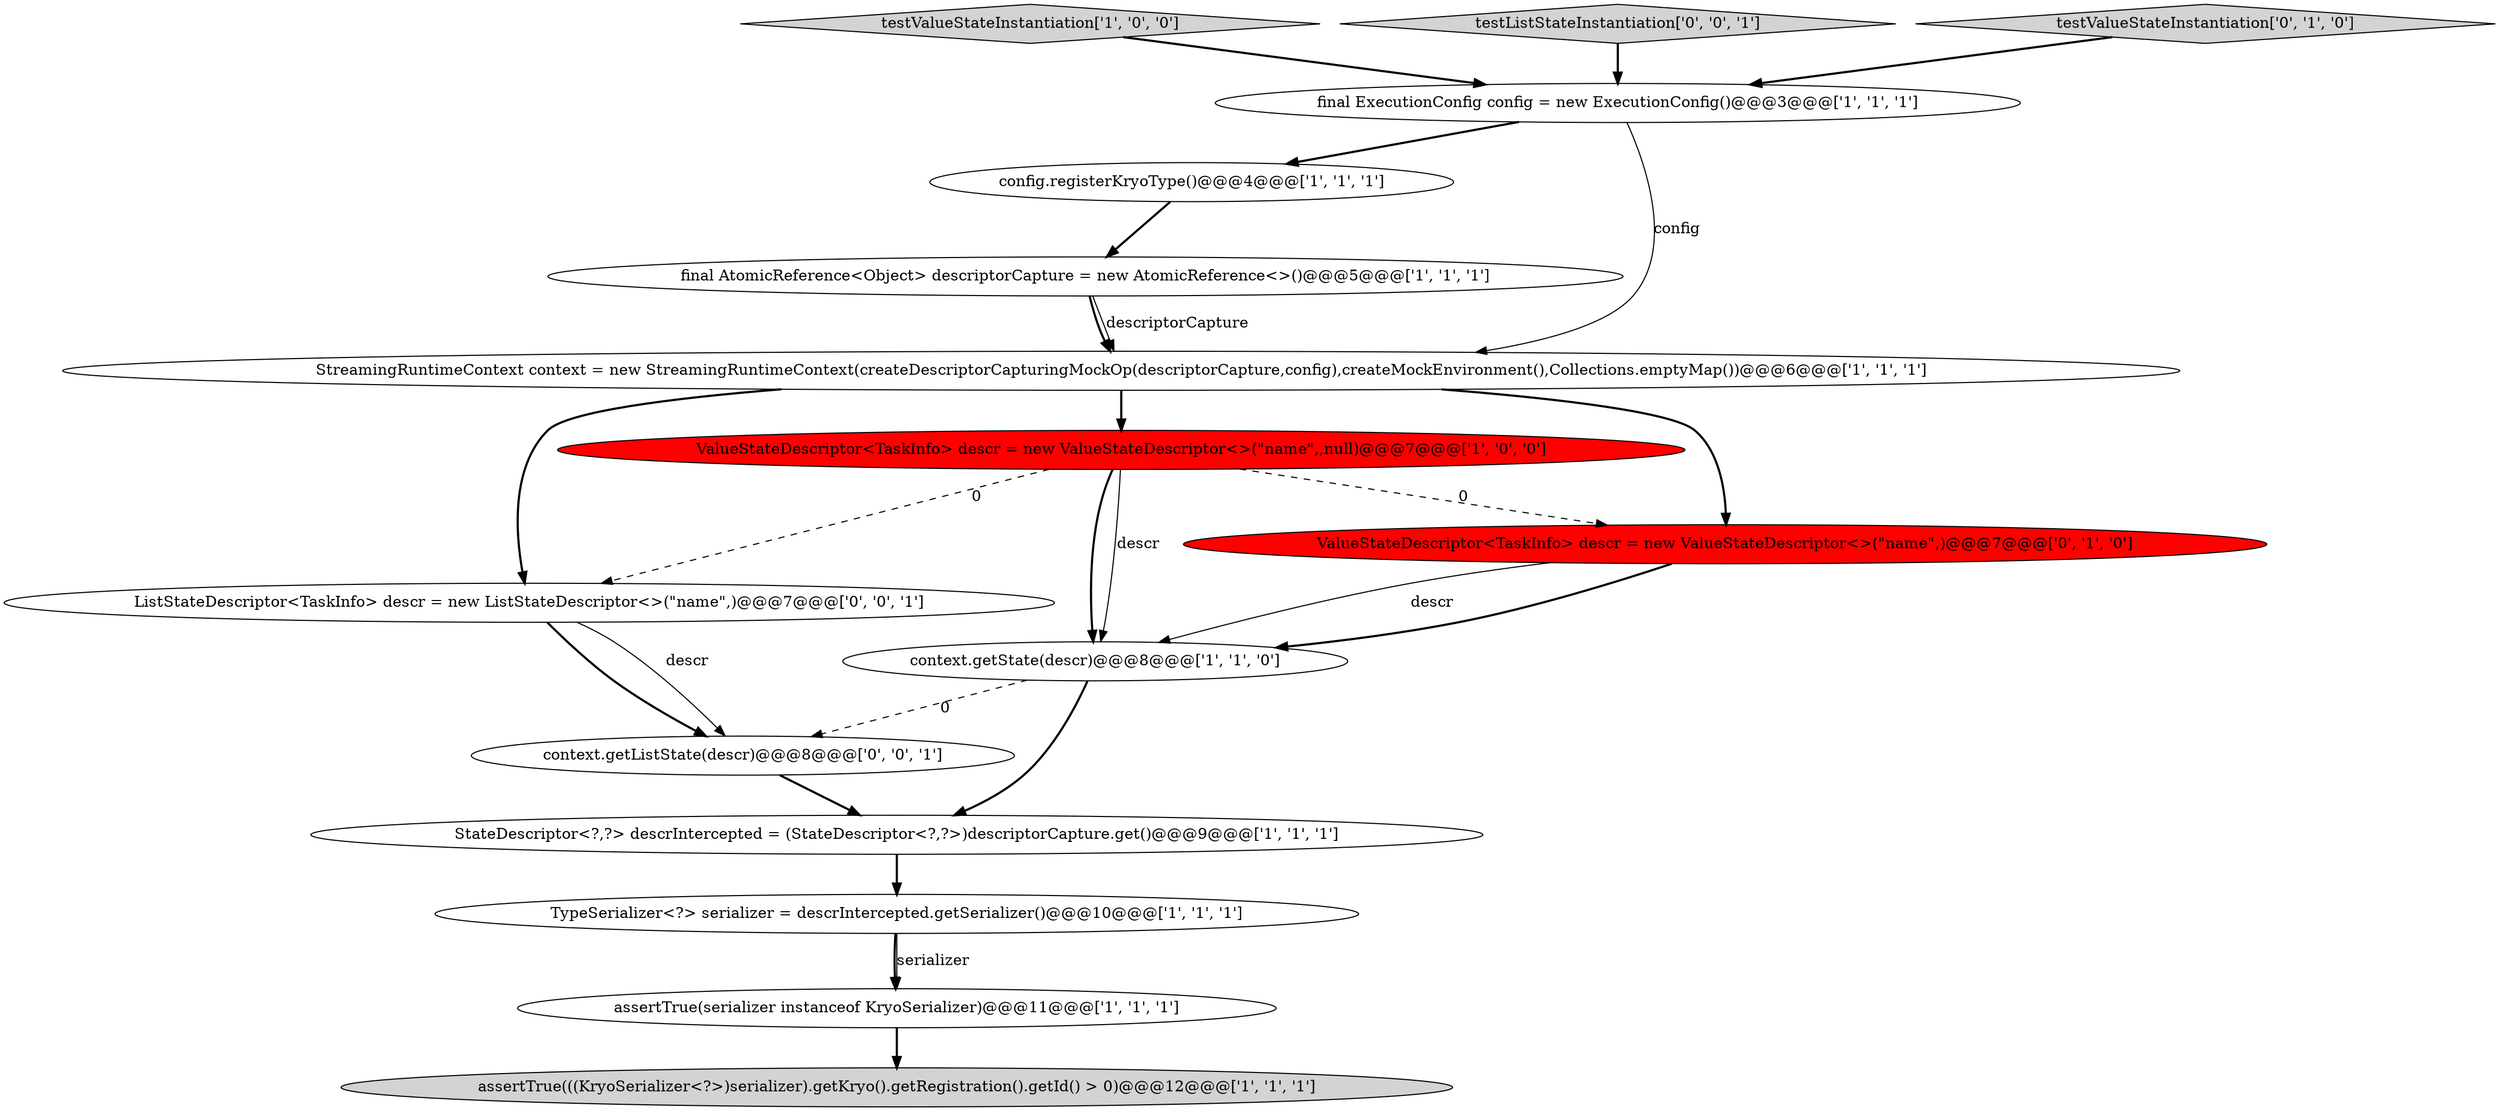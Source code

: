 digraph {
9 [style = filled, label = "ValueStateDescriptor<TaskInfo> descr = new ValueStateDescriptor<>(\"name\",,null)@@@7@@@['1', '0', '0']", fillcolor = red, shape = ellipse image = "AAA1AAABBB1BBB"];
1 [style = filled, label = "TypeSerializer<?> serializer = descrIntercepted.getSerializer()@@@10@@@['1', '1', '1']", fillcolor = white, shape = ellipse image = "AAA0AAABBB1BBB"];
0 [style = filled, label = "StateDescriptor<?,?> descrIntercepted = (StateDescriptor<?,?>)descriptorCapture.get()@@@9@@@['1', '1', '1']", fillcolor = white, shape = ellipse image = "AAA0AAABBB1BBB"];
6 [style = filled, label = "config.registerKryoType()@@@4@@@['1', '1', '1']", fillcolor = white, shape = ellipse image = "AAA0AAABBB1BBB"];
5 [style = filled, label = "context.getState(descr)@@@8@@@['1', '1', '0']", fillcolor = white, shape = ellipse image = "AAA0AAABBB1BBB"];
14 [style = filled, label = "context.getListState(descr)@@@8@@@['0', '0', '1']", fillcolor = white, shape = ellipse image = "AAA0AAABBB3BBB"];
3 [style = filled, label = "assertTrue(((KryoSerializer<?>)serializer).getKryo().getRegistration().getId() > 0)@@@12@@@['1', '1', '1']", fillcolor = lightgray, shape = ellipse image = "AAA0AAABBB1BBB"];
10 [style = filled, label = "testValueStateInstantiation['1', '0', '0']", fillcolor = lightgray, shape = diamond image = "AAA0AAABBB1BBB"];
15 [style = filled, label = "testListStateInstantiation['0', '0', '1']", fillcolor = lightgray, shape = diamond image = "AAA0AAABBB3BBB"];
11 [style = filled, label = "testValueStateInstantiation['0', '1', '0']", fillcolor = lightgray, shape = diamond image = "AAA0AAABBB2BBB"];
8 [style = filled, label = "assertTrue(serializer instanceof KryoSerializer)@@@11@@@['1', '1', '1']", fillcolor = white, shape = ellipse image = "AAA0AAABBB1BBB"];
13 [style = filled, label = "ListStateDescriptor<TaskInfo> descr = new ListStateDescriptor<>(\"name\",)@@@7@@@['0', '0', '1']", fillcolor = white, shape = ellipse image = "AAA0AAABBB3BBB"];
4 [style = filled, label = "final ExecutionConfig config = new ExecutionConfig()@@@3@@@['1', '1', '1']", fillcolor = white, shape = ellipse image = "AAA0AAABBB1BBB"];
2 [style = filled, label = "final AtomicReference<Object> descriptorCapture = new AtomicReference<>()@@@5@@@['1', '1', '1']", fillcolor = white, shape = ellipse image = "AAA0AAABBB1BBB"];
12 [style = filled, label = "ValueStateDescriptor<TaskInfo> descr = new ValueStateDescriptor<>(\"name\",)@@@7@@@['0', '1', '0']", fillcolor = red, shape = ellipse image = "AAA1AAABBB2BBB"];
7 [style = filled, label = "StreamingRuntimeContext context = new StreamingRuntimeContext(createDescriptorCapturingMockOp(descriptorCapture,config),createMockEnvironment(),Collections.emptyMap())@@@6@@@['1', '1', '1']", fillcolor = white, shape = ellipse image = "AAA0AAABBB1BBB"];
7->13 [style = bold, label=""];
13->14 [style = solid, label="descr"];
5->14 [style = dashed, label="0"];
1->8 [style = bold, label=""];
12->5 [style = bold, label=""];
4->6 [style = bold, label=""];
7->12 [style = bold, label=""];
12->5 [style = solid, label="descr"];
11->4 [style = bold, label=""];
8->3 [style = bold, label=""];
4->7 [style = solid, label="config"];
2->7 [style = solid, label="descriptorCapture"];
1->8 [style = solid, label="serializer"];
6->2 [style = bold, label=""];
7->9 [style = bold, label=""];
14->0 [style = bold, label=""];
5->0 [style = bold, label=""];
0->1 [style = bold, label=""];
9->13 [style = dashed, label="0"];
15->4 [style = bold, label=""];
10->4 [style = bold, label=""];
9->5 [style = bold, label=""];
9->12 [style = dashed, label="0"];
2->7 [style = bold, label=""];
9->5 [style = solid, label="descr"];
13->14 [style = bold, label=""];
}
